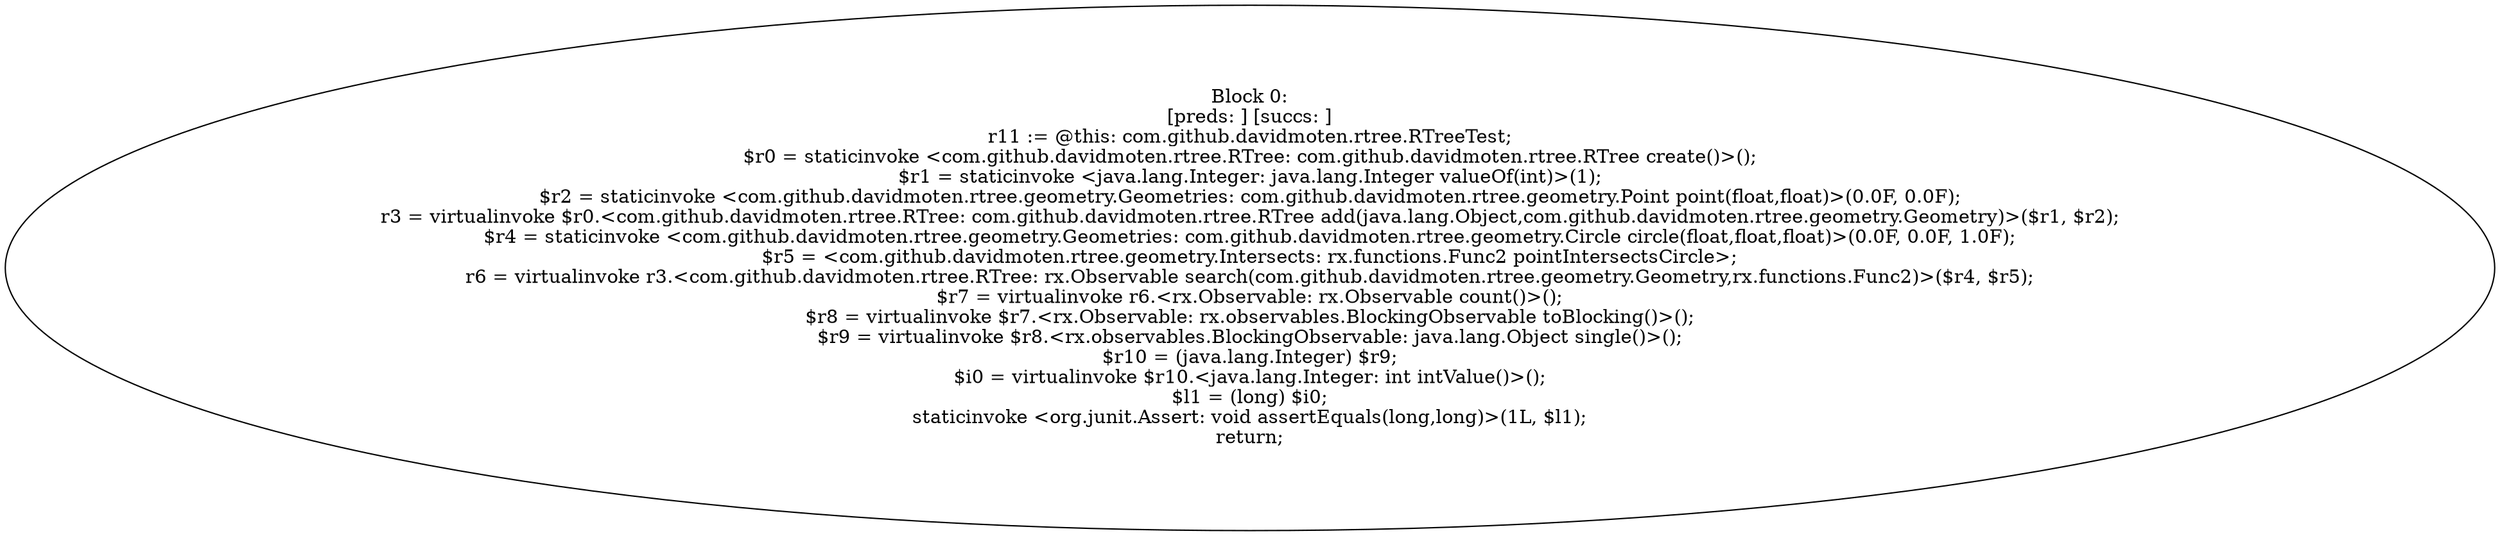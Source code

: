 digraph "unitGraph" {
    "Block 0:
[preds: ] [succs: ]
r11 := @this: com.github.davidmoten.rtree.RTreeTest;
$r0 = staticinvoke <com.github.davidmoten.rtree.RTree: com.github.davidmoten.rtree.RTree create()>();
$r1 = staticinvoke <java.lang.Integer: java.lang.Integer valueOf(int)>(1);
$r2 = staticinvoke <com.github.davidmoten.rtree.geometry.Geometries: com.github.davidmoten.rtree.geometry.Point point(float,float)>(0.0F, 0.0F);
r3 = virtualinvoke $r0.<com.github.davidmoten.rtree.RTree: com.github.davidmoten.rtree.RTree add(java.lang.Object,com.github.davidmoten.rtree.geometry.Geometry)>($r1, $r2);
$r4 = staticinvoke <com.github.davidmoten.rtree.geometry.Geometries: com.github.davidmoten.rtree.geometry.Circle circle(float,float,float)>(0.0F, 0.0F, 1.0F);
$r5 = <com.github.davidmoten.rtree.geometry.Intersects: rx.functions.Func2 pointIntersectsCircle>;
r6 = virtualinvoke r3.<com.github.davidmoten.rtree.RTree: rx.Observable search(com.github.davidmoten.rtree.geometry.Geometry,rx.functions.Func2)>($r4, $r5);
$r7 = virtualinvoke r6.<rx.Observable: rx.Observable count()>();
$r8 = virtualinvoke $r7.<rx.Observable: rx.observables.BlockingObservable toBlocking()>();
$r9 = virtualinvoke $r8.<rx.observables.BlockingObservable: java.lang.Object single()>();
$r10 = (java.lang.Integer) $r9;
$i0 = virtualinvoke $r10.<java.lang.Integer: int intValue()>();
$l1 = (long) $i0;
staticinvoke <org.junit.Assert: void assertEquals(long,long)>(1L, $l1);
return;
"
}
